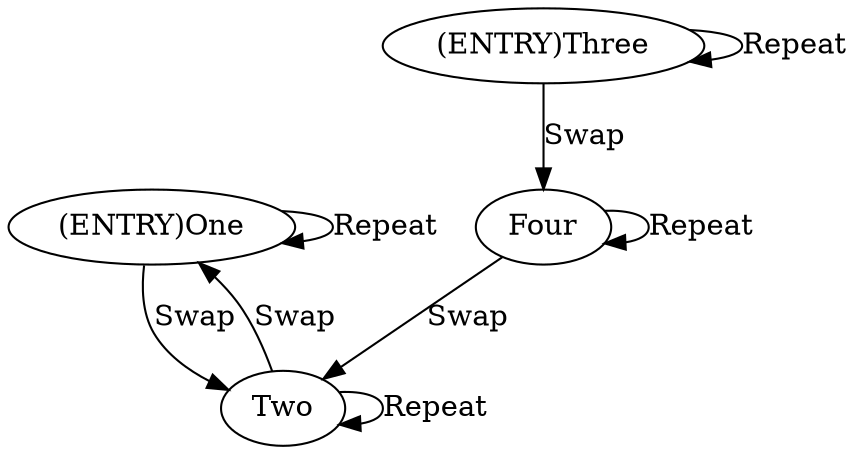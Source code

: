digraph {
    // FSM1
    S00 [label="(ENTRY)One"];
    S01 [label="Two"];
    
    S00 -> S00 [label="Repeat"];
    S01 -> S01 [label="Repeat"];
    S00 -> S01 [label="Swap"];
    S01 -> S00 [label="Swap"];

    // FSM2
    S03 [label="(ENTRY)Three"];
    S04 [label="Four"];
    
    S03 -> S03 [label="Repeat"];
    S04 -> S04 [label="Repeat"];
    S03 -> S04 [label="Swap"];
    S04 -> S01 [label="Swap"];
}
